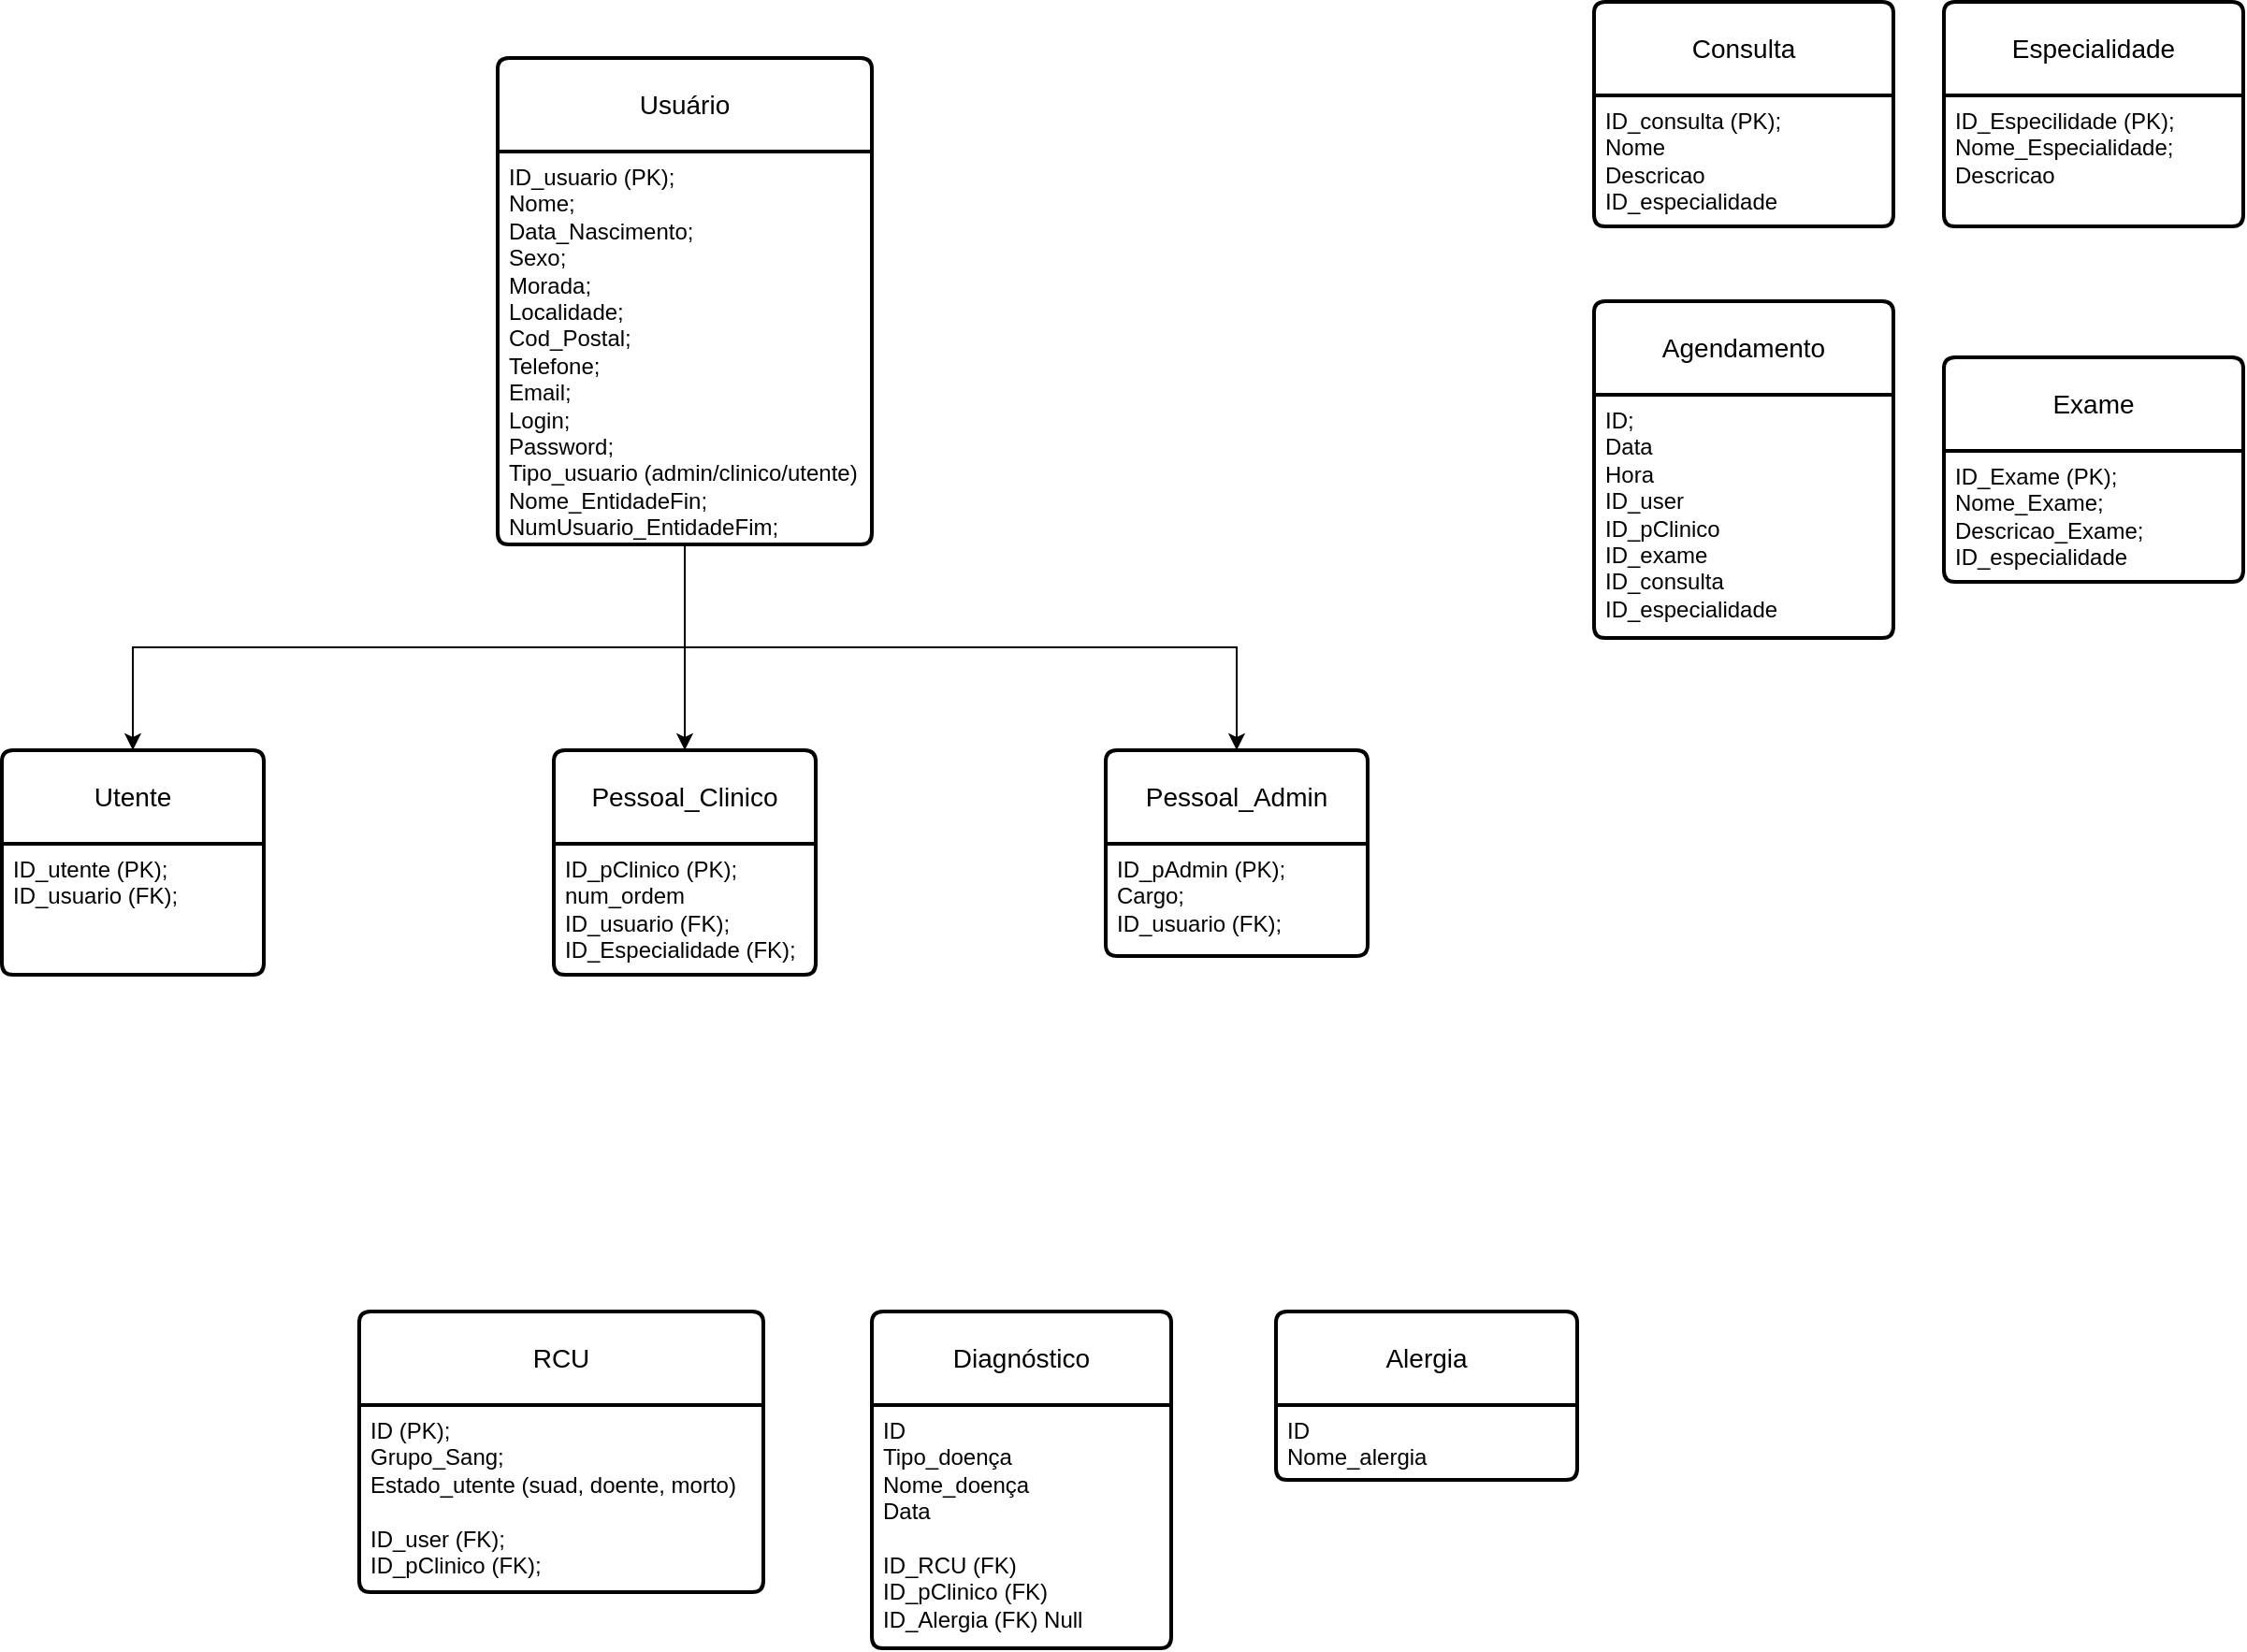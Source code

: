 <mxfile version="23.0.2" type="device">
  <diagram name="Página-1" id="qp88Xz73EjjtEEX9ONFD">
    <mxGraphModel dx="1154" dy="610" grid="1" gridSize="10" guides="1" tooltips="1" connect="1" arrows="1" fold="1" page="1" pageScale="1" pageWidth="827" pageHeight="1169" math="0" shadow="0">
      <root>
        <mxCell id="0" />
        <mxCell id="1" parent="0" />
        <mxCell id="LoY-KwTF0y71DIWUAX0n-16" value="Usuário" style="swimlane;childLayout=stackLayout;horizontal=1;startSize=50;horizontalStack=0;rounded=1;fontSize=14;fontStyle=0;strokeWidth=2;resizeParent=0;resizeLast=1;shadow=0;dashed=0;align=center;arcSize=4;whiteSpace=wrap;html=1;" parent="1" vertex="1">
          <mxGeometry x="314" y="60" width="200" height="260" as="geometry" />
        </mxCell>
        <mxCell id="LoY-KwTF0y71DIWUAX0n-17" value="ID_usuario (PK);&lt;br&gt;Nome;&lt;br&gt;Data_Nascimento;&lt;br&gt;Sexo;&lt;br&gt;Morada;&lt;br&gt;Localidade;&lt;br&gt;Cod_Postal;&lt;br&gt;Telefone;&lt;br&gt;Email;&lt;br&gt;Login;&lt;br&gt;Password;&lt;br&gt;Tipo_usuario (admin/clinico/utente)&lt;br&gt;Nome_EntidadeFin;&lt;br&gt;NumUsuario_EntidadeFim;" style="align=left;strokeColor=none;fillColor=none;spacingLeft=4;fontSize=12;verticalAlign=top;resizable=0;rotatable=0;part=1;html=1;" parent="LoY-KwTF0y71DIWUAX0n-16" vertex="1">
          <mxGeometry y="50" width="200" height="210" as="geometry" />
        </mxCell>
        <mxCell id="LoY-KwTF0y71DIWUAX0n-18" value="Pessoal_Admin" style="swimlane;childLayout=stackLayout;horizontal=1;startSize=50;horizontalStack=0;rounded=1;fontSize=14;fontStyle=0;strokeWidth=2;resizeParent=0;resizeLast=1;shadow=0;dashed=0;align=center;arcSize=4;whiteSpace=wrap;html=1;" parent="1" vertex="1">
          <mxGeometry x="639" y="430" width="140" height="110" as="geometry" />
        </mxCell>
        <mxCell id="LoY-KwTF0y71DIWUAX0n-19" value="ID_pAdmin (PK);&lt;br&gt;Cargo;&lt;br&gt;ID_usuario (FK);" style="align=left;strokeColor=none;fillColor=none;spacingLeft=4;fontSize=12;verticalAlign=top;resizable=0;rotatable=0;part=1;html=1;" parent="LoY-KwTF0y71DIWUAX0n-18" vertex="1">
          <mxGeometry y="50" width="140" height="60" as="geometry" />
        </mxCell>
        <mxCell id="LoY-KwTF0y71DIWUAX0n-20" value="Pessoal_Clinico" style="swimlane;childLayout=stackLayout;horizontal=1;startSize=50;horizontalStack=0;rounded=1;fontSize=14;fontStyle=0;strokeWidth=2;resizeParent=0;resizeLast=1;shadow=0;dashed=0;align=center;arcSize=4;whiteSpace=wrap;html=1;" parent="1" vertex="1">
          <mxGeometry x="344" y="430" width="140" height="120" as="geometry" />
        </mxCell>
        <mxCell id="LoY-KwTF0y71DIWUAX0n-21" value="ID_pClinico (PK);&lt;br&gt;num_ordem&lt;br&gt;ID_usuario (FK);&lt;br&gt;ID_Especialidade (FK);" style="align=left;strokeColor=none;fillColor=none;spacingLeft=4;fontSize=12;verticalAlign=top;resizable=0;rotatable=0;part=1;html=1;" parent="LoY-KwTF0y71DIWUAX0n-20" vertex="1">
          <mxGeometry y="50" width="140" height="70" as="geometry" />
        </mxCell>
        <mxCell id="LoY-KwTF0y71DIWUAX0n-22" value="Utente" style="swimlane;childLayout=stackLayout;horizontal=1;startSize=50;horizontalStack=0;rounded=1;fontSize=14;fontStyle=0;strokeWidth=2;resizeParent=0;resizeLast=1;shadow=0;dashed=0;align=center;arcSize=4;whiteSpace=wrap;html=1;" parent="1" vertex="1">
          <mxGeometry x="49" y="430" width="140" height="120" as="geometry" />
        </mxCell>
        <mxCell id="LoY-KwTF0y71DIWUAX0n-23" value="ID_utente (PK);&lt;br&gt;ID_usuario (FK);" style="align=left;strokeColor=none;fillColor=none;spacingLeft=4;fontSize=12;verticalAlign=top;resizable=0;rotatable=0;part=1;html=1;" parent="LoY-KwTF0y71DIWUAX0n-22" vertex="1">
          <mxGeometry y="50" width="140" height="70" as="geometry" />
        </mxCell>
        <mxCell id="LoY-KwTF0y71DIWUAX0n-24" value="Especialidade" style="swimlane;childLayout=stackLayout;horizontal=1;startSize=50;horizontalStack=0;rounded=1;fontSize=14;fontStyle=0;strokeWidth=2;resizeParent=0;resizeLast=1;shadow=0;dashed=0;align=center;arcSize=4;whiteSpace=wrap;html=1;" parent="1" vertex="1">
          <mxGeometry x="1087" y="30" width="160" height="120" as="geometry" />
        </mxCell>
        <mxCell id="LoY-KwTF0y71DIWUAX0n-25" value="ID_Especilidade (PK);&lt;br&gt;Nome_Especialidade;&lt;br&gt;Descricao" style="align=left;strokeColor=none;fillColor=none;spacingLeft=4;fontSize=12;verticalAlign=top;resizable=0;rotatable=0;part=1;html=1;" parent="LoY-KwTF0y71DIWUAX0n-24" vertex="1">
          <mxGeometry y="50" width="160" height="70" as="geometry" />
        </mxCell>
        <mxCell id="LoY-KwTF0y71DIWUAX0n-26" value="Exame" style="swimlane;childLayout=stackLayout;horizontal=1;startSize=50;horizontalStack=0;rounded=1;fontSize=14;fontStyle=0;strokeWidth=2;resizeParent=0;resizeLast=1;shadow=0;dashed=0;align=center;arcSize=4;whiteSpace=wrap;html=1;" parent="1" vertex="1">
          <mxGeometry x="1087" y="220" width="160" height="120" as="geometry" />
        </mxCell>
        <mxCell id="LoY-KwTF0y71DIWUAX0n-27" value="ID_Exame (PK);&lt;br&gt;Nome_Exame;&lt;br&gt;Descricao_Exame;&lt;br&gt;ID_especialidade" style="align=left;strokeColor=none;fillColor=none;spacingLeft=4;fontSize=12;verticalAlign=top;resizable=0;rotatable=0;part=1;html=1;" parent="LoY-KwTF0y71DIWUAX0n-26" vertex="1">
          <mxGeometry y="50" width="160" height="70" as="geometry" />
        </mxCell>
        <mxCell id="LoY-KwTF0y71DIWUAX0n-28" value="Consulta" style="swimlane;childLayout=stackLayout;horizontal=1;startSize=50;horizontalStack=0;rounded=1;fontSize=14;fontStyle=0;strokeWidth=2;resizeParent=0;resizeLast=1;shadow=0;dashed=0;align=center;arcSize=4;whiteSpace=wrap;html=1;" parent="1" vertex="1">
          <mxGeometry x="900" y="30" width="160" height="120" as="geometry" />
        </mxCell>
        <mxCell id="LoY-KwTF0y71DIWUAX0n-29" value="ID_consulta (PK);&lt;br&gt;Nome&lt;br&gt;Descricao&lt;br&gt;ID_especialidade" style="align=left;strokeColor=none;fillColor=none;spacingLeft=4;fontSize=12;verticalAlign=top;resizable=0;rotatable=0;part=1;html=1;" parent="LoY-KwTF0y71DIWUAX0n-28" vertex="1">
          <mxGeometry y="50" width="160" height="70" as="geometry" />
        </mxCell>
        <mxCell id="LoY-KwTF0y71DIWUAX0n-30" value="RCU" style="swimlane;childLayout=stackLayout;horizontal=1;startSize=50;horizontalStack=0;rounded=1;fontSize=14;fontStyle=0;strokeWidth=2;resizeParent=0;resizeLast=1;shadow=0;dashed=0;align=center;arcSize=4;whiteSpace=wrap;html=1;" parent="1" vertex="1">
          <mxGeometry x="240" y="730" width="216" height="150" as="geometry" />
        </mxCell>
        <mxCell id="LoY-KwTF0y71DIWUAX0n-31" value="ID (PK);&lt;br&gt;Grupo_Sang;&lt;br&gt;Estado_utente (suad, doente, morto)&lt;br&gt;&lt;br&gt;ID_user (FK);&lt;br&gt;ID_pClinico (FK);" style="align=left;strokeColor=none;fillColor=none;spacingLeft=4;fontSize=12;verticalAlign=top;resizable=0;rotatable=0;part=1;html=1;" parent="LoY-KwTF0y71DIWUAX0n-30" vertex="1">
          <mxGeometry y="50" width="216" height="100" as="geometry" />
        </mxCell>
        <mxCell id="LoY-KwTF0y71DIWUAX0n-33" style="edgeStyle=orthogonalEdgeStyle;rounded=0;orthogonalLoop=1;jettySize=auto;html=1;exitX=0.5;exitY=1;exitDx=0;exitDy=0;entryX=0.5;entryY=0;entryDx=0;entryDy=0;" parent="1" source="LoY-KwTF0y71DIWUAX0n-17" target="LoY-KwTF0y71DIWUAX0n-22" edge="1">
          <mxGeometry relative="1" as="geometry" />
        </mxCell>
        <mxCell id="LoY-KwTF0y71DIWUAX0n-36" style="edgeStyle=orthogonalEdgeStyle;rounded=0;orthogonalLoop=1;jettySize=auto;html=1;exitX=0.5;exitY=1;exitDx=0;exitDy=0;entryX=0.5;entryY=0;entryDx=0;entryDy=0;" parent="1" source="LoY-KwTF0y71DIWUAX0n-17" target="LoY-KwTF0y71DIWUAX0n-20" edge="1">
          <mxGeometry relative="1" as="geometry" />
        </mxCell>
        <mxCell id="LoY-KwTF0y71DIWUAX0n-37" style="edgeStyle=orthogonalEdgeStyle;rounded=0;orthogonalLoop=1;jettySize=auto;html=1;exitX=0.5;exitY=1;exitDx=0;exitDy=0;" parent="1" source="LoY-KwTF0y71DIWUAX0n-17" target="LoY-KwTF0y71DIWUAX0n-18" edge="1">
          <mxGeometry relative="1" as="geometry" />
        </mxCell>
        <mxCell id="zwD5xV9BScKiW619LqWa-7" value="Agendamento" style="swimlane;childLayout=stackLayout;horizontal=1;startSize=50;horizontalStack=0;rounded=1;fontSize=14;fontStyle=0;strokeWidth=2;resizeParent=0;resizeLast=1;shadow=0;dashed=0;align=center;arcSize=4;whiteSpace=wrap;html=1;" parent="1" vertex="1">
          <mxGeometry x="900" y="190" width="160" height="180" as="geometry" />
        </mxCell>
        <mxCell id="zwD5xV9BScKiW619LqWa-8" value="ID;&lt;br&gt;Data&lt;br&gt;Hora&lt;br&gt;ID_user&lt;br&gt;ID_pClinico&lt;br&gt;ID_exame&lt;br&gt;ID_consulta&lt;br&gt;ID_especialidade" style="align=left;strokeColor=none;fillColor=none;spacingLeft=4;fontSize=12;verticalAlign=top;resizable=0;rotatable=0;part=1;html=1;" parent="zwD5xV9BScKiW619LqWa-7" vertex="1">
          <mxGeometry y="50" width="160" height="130" as="geometry" />
        </mxCell>
        <mxCell id="eM8rGhLmZg-cw6rQv6GR-1" value="Diagnóstico" style="swimlane;childLayout=stackLayout;horizontal=1;startSize=50;horizontalStack=0;rounded=1;fontSize=14;fontStyle=0;strokeWidth=2;resizeParent=0;resizeLast=1;shadow=0;dashed=0;align=center;arcSize=4;whiteSpace=wrap;html=1;" vertex="1" parent="1">
          <mxGeometry x="514" y="730" width="160" height="180" as="geometry" />
        </mxCell>
        <mxCell id="eM8rGhLmZg-cw6rQv6GR-2" value="ID&lt;br&gt;Tipo_doença&lt;br&gt;Nome_doença&lt;br&gt;Data&lt;br&gt;&lt;br&gt;ID_RCU (FK)&lt;br&gt;ID_pClinico (FK)&lt;br&gt;ID_Alergia (FK) Null" style="align=left;strokeColor=none;fillColor=none;spacingLeft=4;fontSize=12;verticalAlign=top;resizable=0;rotatable=0;part=1;html=1;" vertex="1" parent="eM8rGhLmZg-cw6rQv6GR-1">
          <mxGeometry y="50" width="160" height="130" as="geometry" />
        </mxCell>
        <mxCell id="eM8rGhLmZg-cw6rQv6GR-3" value="Alergia" style="swimlane;childLayout=stackLayout;horizontal=1;startSize=50;horizontalStack=0;rounded=1;fontSize=14;fontStyle=0;strokeWidth=2;resizeParent=0;resizeLast=1;shadow=0;dashed=0;align=center;arcSize=4;whiteSpace=wrap;html=1;" vertex="1" parent="1">
          <mxGeometry x="730" y="730" width="161" height="90" as="geometry" />
        </mxCell>
        <mxCell id="eM8rGhLmZg-cw6rQv6GR-4" value="ID&lt;br&gt;Nome_alergia" style="align=left;strokeColor=none;fillColor=none;spacingLeft=4;fontSize=12;verticalAlign=top;resizable=0;rotatable=0;part=1;html=1;" vertex="1" parent="eM8rGhLmZg-cw6rQv6GR-3">
          <mxGeometry y="50" width="161" height="40" as="geometry" />
        </mxCell>
      </root>
    </mxGraphModel>
  </diagram>
</mxfile>
